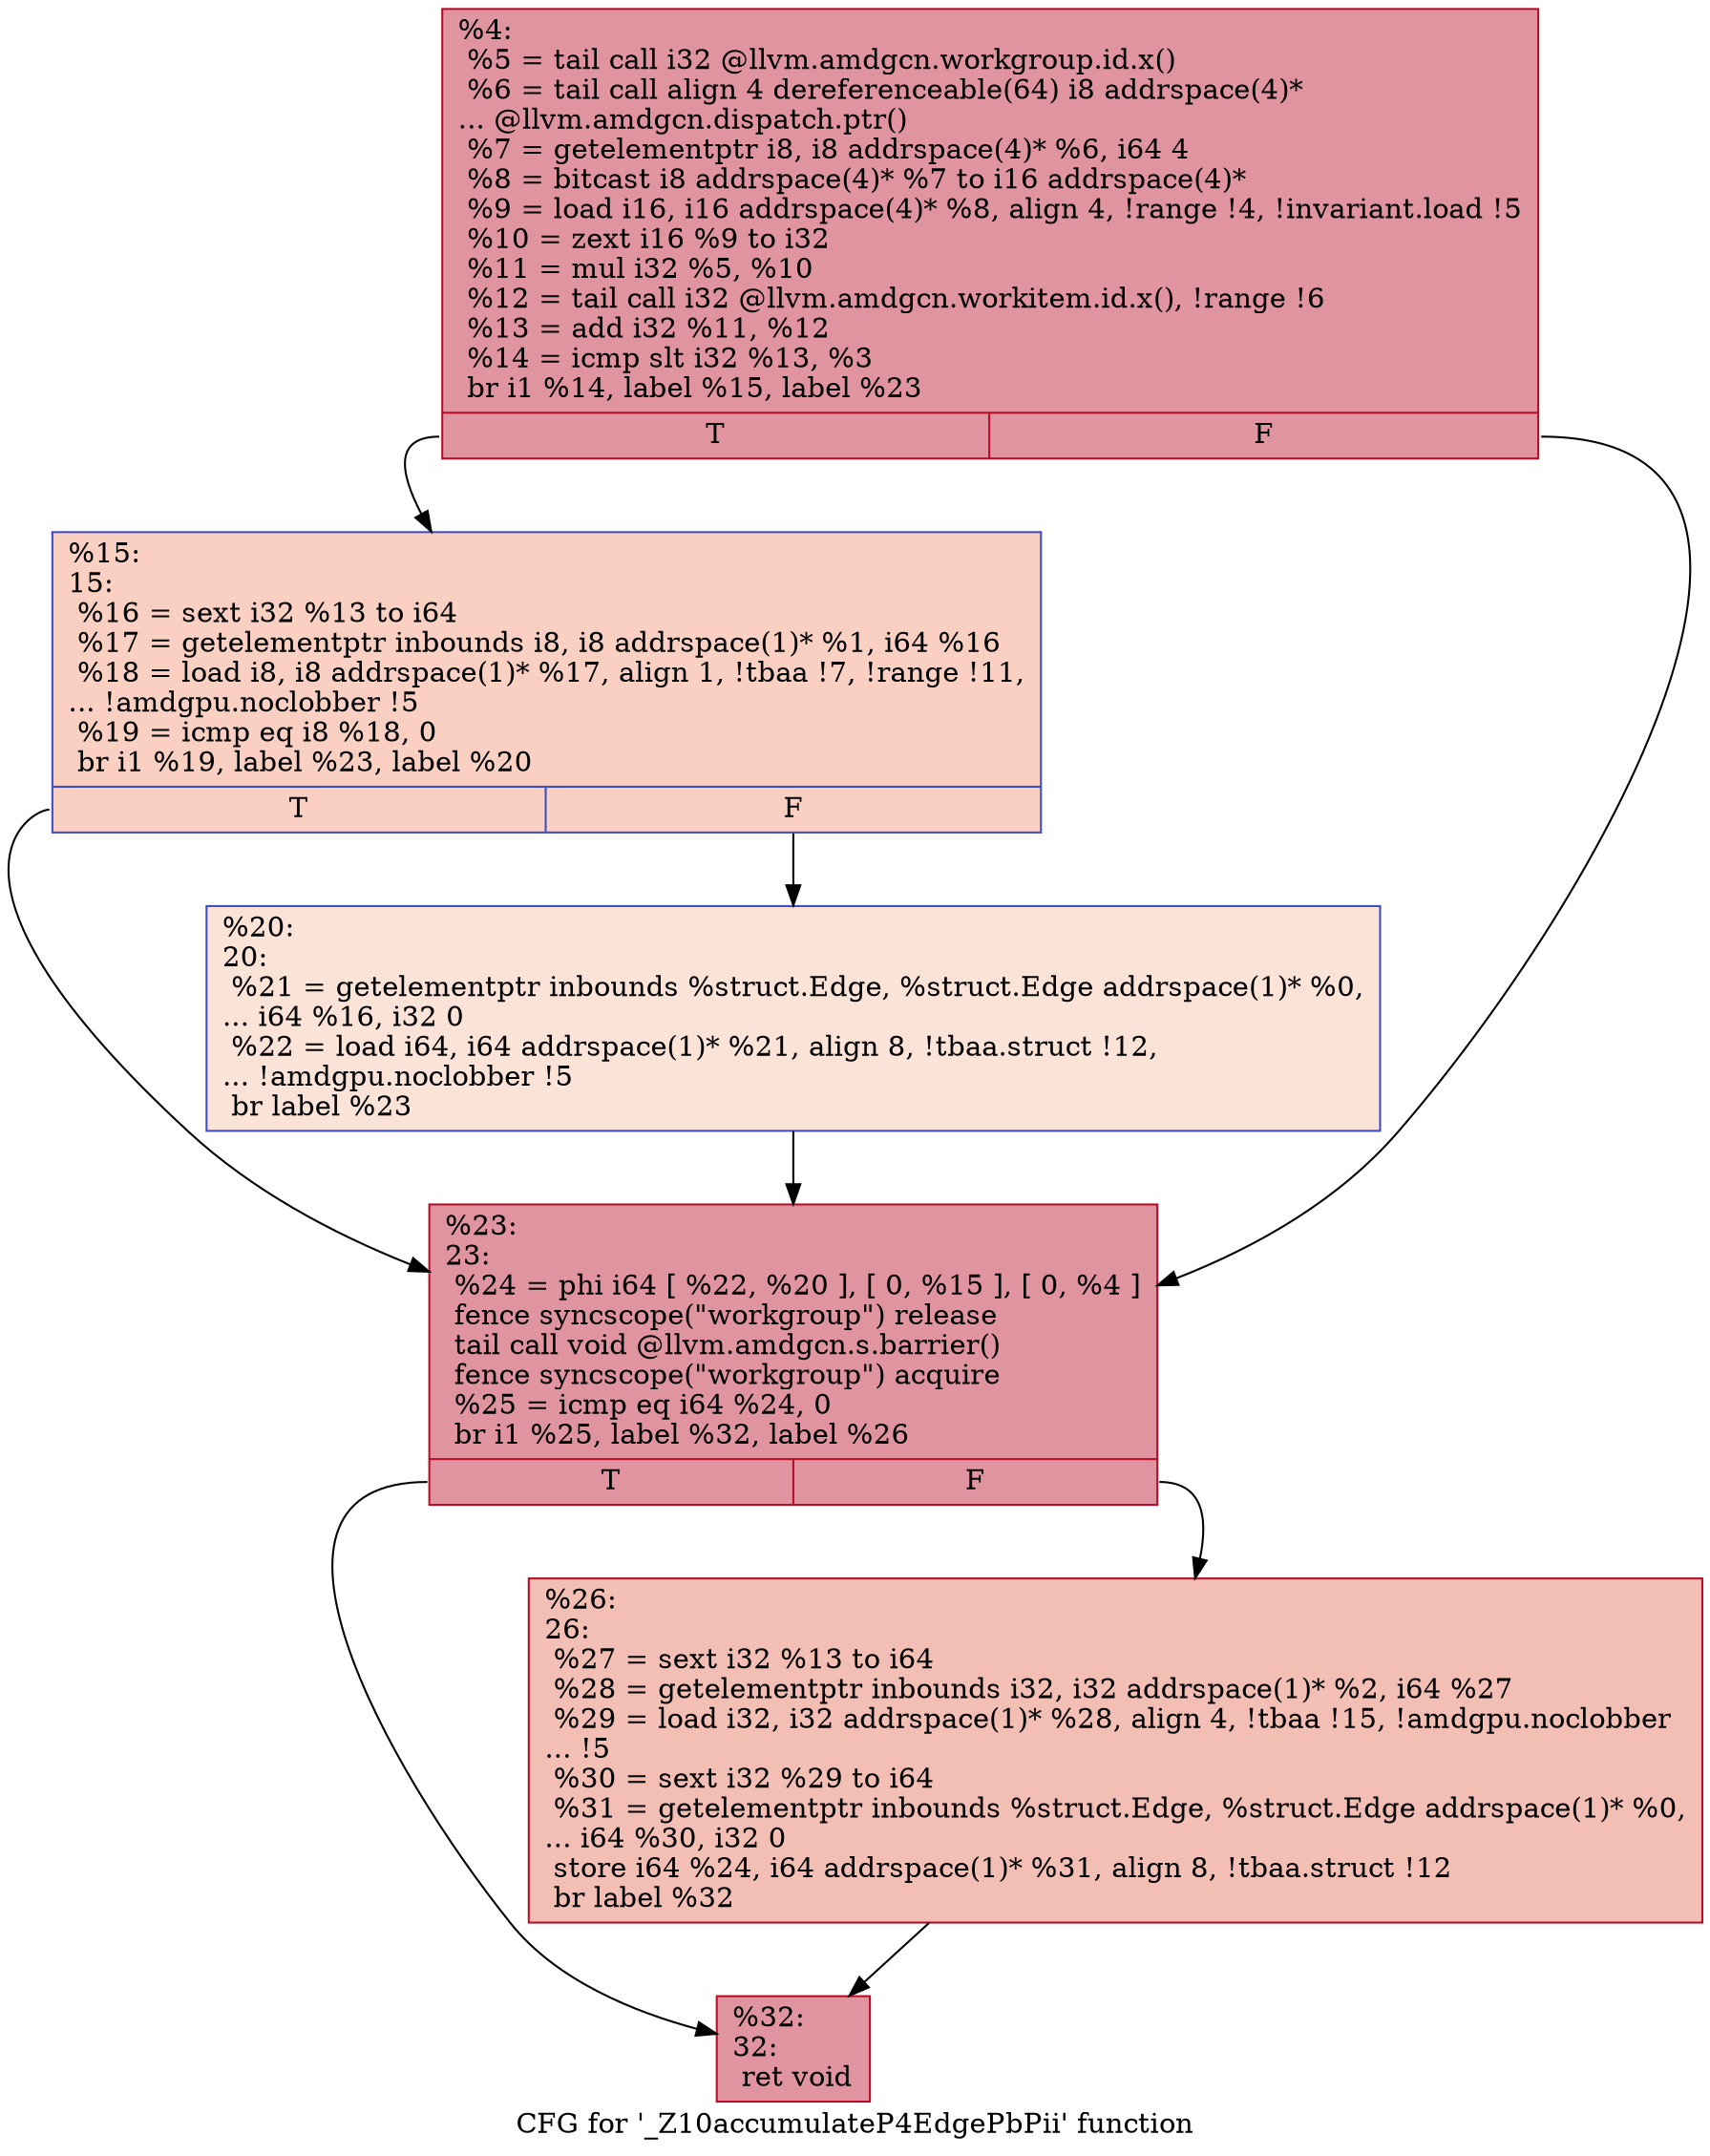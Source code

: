 digraph "CFG for '_Z10accumulateP4EdgePbPii' function" {
	label="CFG for '_Z10accumulateP4EdgePbPii' function";

	Node0x5159e90 [shape=record,color="#b70d28ff", style=filled, fillcolor="#b70d2870",label="{%4:\l  %5 = tail call i32 @llvm.amdgcn.workgroup.id.x()\l  %6 = tail call align 4 dereferenceable(64) i8 addrspace(4)*\l... @llvm.amdgcn.dispatch.ptr()\l  %7 = getelementptr i8, i8 addrspace(4)* %6, i64 4\l  %8 = bitcast i8 addrspace(4)* %7 to i16 addrspace(4)*\l  %9 = load i16, i16 addrspace(4)* %8, align 4, !range !4, !invariant.load !5\l  %10 = zext i16 %9 to i32\l  %11 = mul i32 %5, %10\l  %12 = tail call i32 @llvm.amdgcn.workitem.id.x(), !range !6\l  %13 = add i32 %11, %12\l  %14 = icmp slt i32 %13, %3\l  br i1 %14, label %15, label %23\l|{<s0>T|<s1>F}}"];
	Node0x5159e90:s0 -> Node0x515e5a0;
	Node0x5159e90:s1 -> Node0x515e630;
	Node0x515e5a0 [shape=record,color="#3d50c3ff", style=filled, fillcolor="#f3947570",label="{%15:\l15:                                               \l  %16 = sext i32 %13 to i64\l  %17 = getelementptr inbounds i8, i8 addrspace(1)* %1, i64 %16\l  %18 = load i8, i8 addrspace(1)* %17, align 1, !tbaa !7, !range !11,\l... !amdgpu.noclobber !5\l  %19 = icmp eq i8 %18, 0\l  br i1 %19, label %23, label %20\l|{<s0>T|<s1>F}}"];
	Node0x515e5a0:s0 -> Node0x515e630;
	Node0x515e5a0:s1 -> Node0x515f2f0;
	Node0x515f2f0 [shape=record,color="#3d50c3ff", style=filled, fillcolor="#f6bfa670",label="{%20:\l20:                                               \l  %21 = getelementptr inbounds %struct.Edge, %struct.Edge addrspace(1)* %0,\l... i64 %16, i32 0\l  %22 = load i64, i64 addrspace(1)* %21, align 8, !tbaa.struct !12,\l... !amdgpu.noclobber !5\l  br label %23\l}"];
	Node0x515f2f0 -> Node0x515e630;
	Node0x515e630 [shape=record,color="#b70d28ff", style=filled, fillcolor="#b70d2870",label="{%23:\l23:                                               \l  %24 = phi i64 [ %22, %20 ], [ 0, %15 ], [ 0, %4 ]\l  fence syncscope(\"workgroup\") release\l  tail call void @llvm.amdgcn.s.barrier()\l  fence syncscope(\"workgroup\") acquire\l  %25 = icmp eq i64 %24, 0\l  br i1 %25, label %32, label %26\l|{<s0>T|<s1>F}}"];
	Node0x515e630:s0 -> Node0x515fbe0;
	Node0x515e630:s1 -> Node0x515fc30;
	Node0x515fc30 [shape=record,color="#b70d28ff", style=filled, fillcolor="#e36c5570",label="{%26:\l26:                                               \l  %27 = sext i32 %13 to i64\l  %28 = getelementptr inbounds i32, i32 addrspace(1)* %2, i64 %27\l  %29 = load i32, i32 addrspace(1)* %28, align 4, !tbaa !15, !amdgpu.noclobber\l... !5\l  %30 = sext i32 %29 to i64\l  %31 = getelementptr inbounds %struct.Edge, %struct.Edge addrspace(1)* %0,\l... i64 %30, i32 0\l  store i64 %24, i64 addrspace(1)* %31, align 8, !tbaa.struct !12\l  br label %32\l}"];
	Node0x515fc30 -> Node0x515fbe0;
	Node0x515fbe0 [shape=record,color="#b70d28ff", style=filled, fillcolor="#b70d2870",label="{%32:\l32:                                               \l  ret void\l}"];
}
